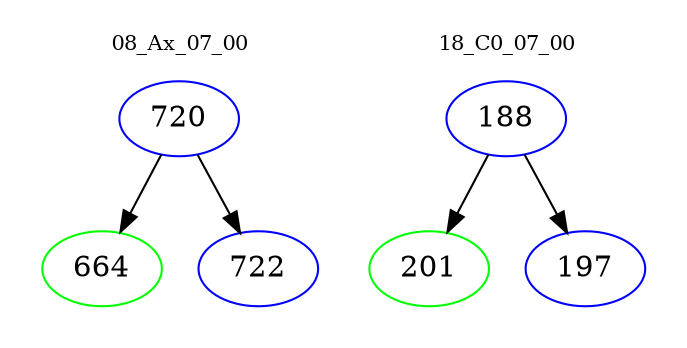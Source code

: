 digraph{
subgraph cluster_0 {
color = white
label = "08_Ax_07_00";
fontsize=10;
T0_720 [label="720", color="blue"]
T0_720 -> T0_664 [color="black"]
T0_664 [label="664", color="green"]
T0_720 -> T0_722 [color="black"]
T0_722 [label="722", color="blue"]
}
subgraph cluster_1 {
color = white
label = "18_C0_07_00";
fontsize=10;
T1_188 [label="188", color="blue"]
T1_188 -> T1_201 [color="black"]
T1_201 [label="201", color="green"]
T1_188 -> T1_197 [color="black"]
T1_197 [label="197", color="blue"]
}
}
